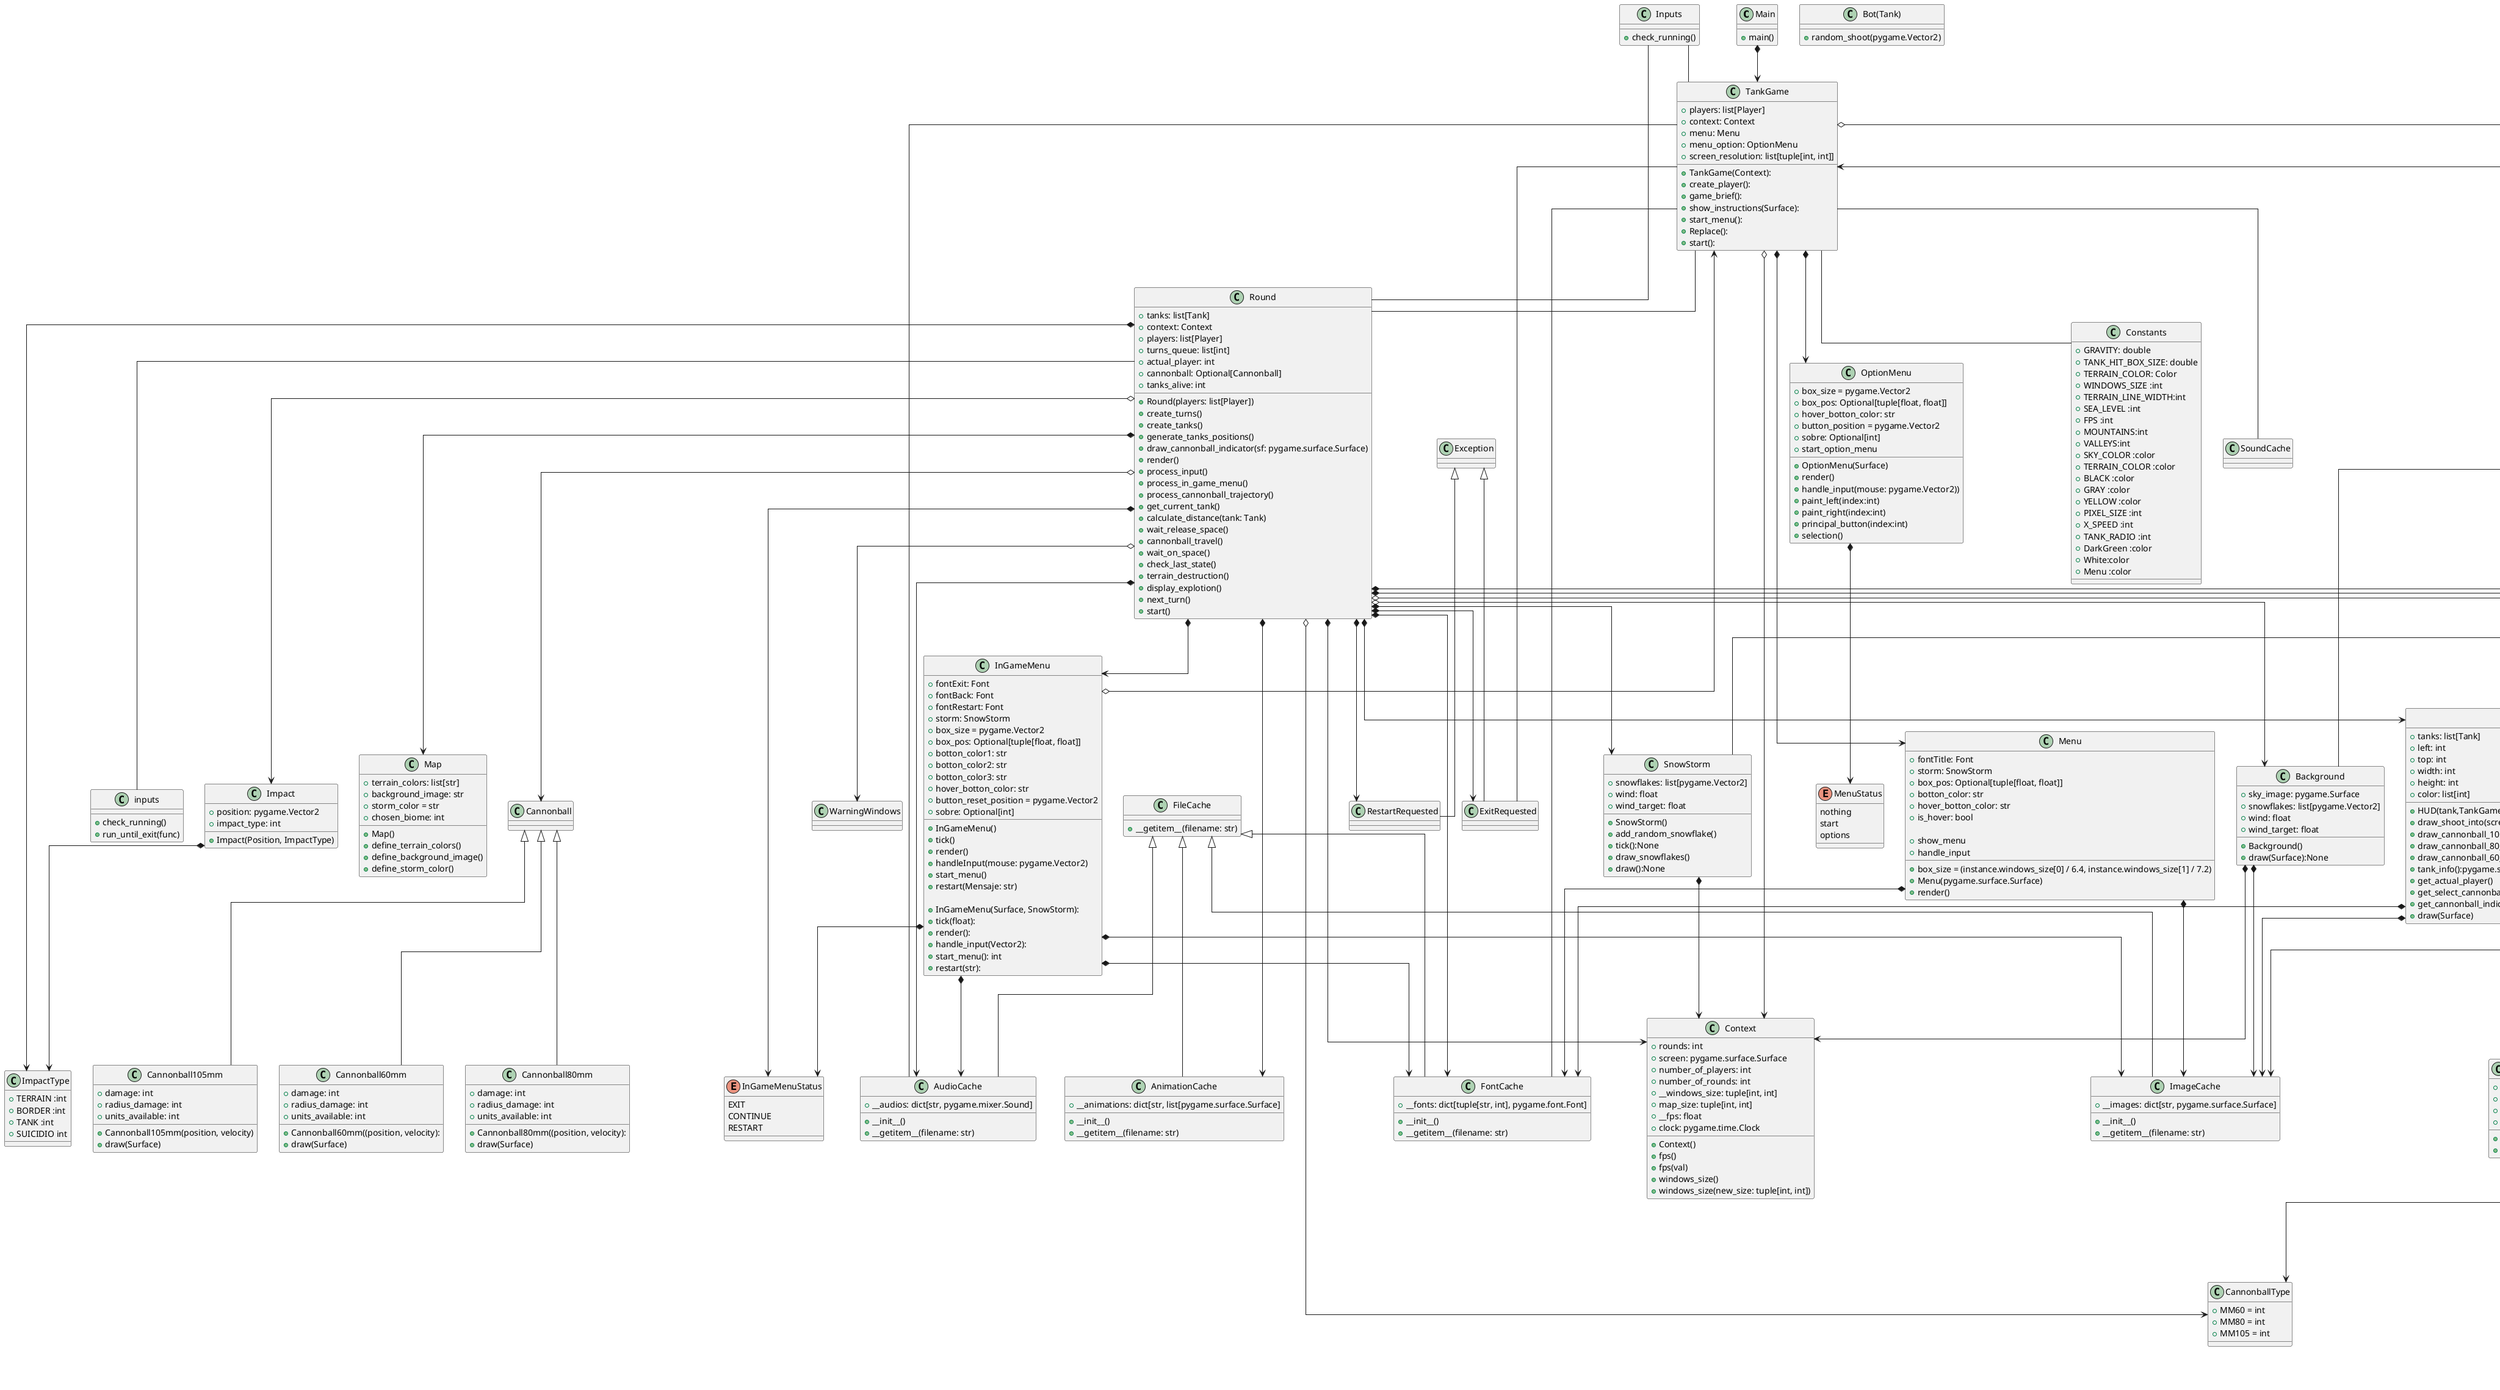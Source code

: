 @startuml

top to bottom direction
skinparam linetype ortho

class Main{
    +main()
}

class TankGame {
    + players: list[Player]
    + context: Context
    + menu: Menu
    + menu_option: OptionMenu
    + screen_resolution: list[tuple[int, int]]

    + TankGame(Context):
    + create_player():
    + game_brief():
    + show_instructions(Surface):
    + start_menu():
    + Replace():
    + start():
}

class Cannonballs extends Drawable {
    + damage:int
    + position: Point
    + velocity: Velocity
    + trajectory: list[pygame.Vector2]
    + max_height: float
    + max_distance: int
    + is_alive: bool

    +Cannonballs(Position, Velocity):
    +tick(dt: float):
    +kill():
    +draw_trajectory(screen: pygame.surface.Surface):
    +draw(screen: pygame.surface.Surface)
    +get_max_height(): int
    +calculate_distance_to(tank_position: pygame.Vector2): int
}
class Cannonball105mm extends Cannonball{
    + damage: int
    + radius_damage: int
    + units_available: int
    +Cannonball105mm(position, velocity)
    +draw(Surface)
}
class Cannonball60mm extends Cannonball{
    +Cannonball60mm((position, velocity):
    + damage: int
    + radius_damage: int
    + units_available: int
    +draw(Surface)
}
 class Cannonball80mm extends Cannonball{
    +Cannonball80mm((position, velocity):
    + damage: int
    + radius_damage: int
    + units_available: int
    +draw(Surface)
}

interface Drawable {
    + draw(Surface)
}

class HUD extends Drawable{
    + tanks: list[Tank]
    + left: int
    + top: int
    + width: int
    + height: int
    + color: list[int]
 +HUD(tank,TankGame)
 +draw_shoot_into(screen: pygame.surface.Surface)
 +draw_cannonball_105_mm(self, screen: pygame.surface)
 +draw_cannonball_80_mm(self, screen: pygame.surface)
 +draw_cannonball_60_mm(self, screen: pygame.surface)
 +tank_info():pygame.surface
 +get_actual_player()
 +get_select_cannonball()
 +get_cannonball_indicators()
 +draw(Surface)
 }

class WinnerScreen extends Drawable{
    +WinnerScreen():
    +winner_mensaje(Surface)
    +draw(Surface): None
}

class InGameMenu{
    +fontExit: Font
    +fontBack: Font
    +fontRestart: Font
    +storm: SnowStorm
    +box_size = pygame.Vector2
    +box_pos: Optional[tuple[float, float]]
    +botton_color1: str
    +botton_color2: str
    +botton_color3: str
    +hover_botton_color: str
    +button_reset_position = pygame.Vector2
    +sobre: Optional[int]
    +InGameMenu()
    +tick()
    +render()
    +handleInput(mouse: pygame.Vector2)
    +start_menu()
    +restart(Mensaje: str)

    + InGameMenu(Surface, SnowStorm):
    + tick(float):
    + render():
    + handle_input(Vector2):
    + start_menu(): int
    + restart(str):

}

class Terrain extends Drawable,Collidable {
    +size: tuple[int, int]
    +ground_lines: list[int]
    +new_ground_lines: list[list[float]]


    +Terrain(tuple[int,int], int, int, list[str])
    +generate_terrain(mountains: int, valleys: int)
    +mountain(i: int, j: int, height: int):
    +valley( inicio: int, fin: int, profundidad: int)
    +draw( screen: pygame.surface.Surface)
    +collidesWith( point: pygame.Vector2): bool
}

class FileCache{
    +__getitem__(filename: str)
}

class AnimationCache extends FileCache{
    +__animations: dict[str, list[pygame.surface.Surface]
    +__init__()
    +__getitem__(filename: str)
}

class ImageCache extends FileCache{
    +__images: dict[str, pygame.surface.Surface]
    +__init__()
    +__getitem__(filename: str)
}

class FontCache extends FileCache{
    +__fonts: dict[tuple[str, int], pygame.font.Font]
    +__init__()
    +__getitem__(filename: str)
}

class AudioCache extends FileCache{
    +__audios: dict[str, pygame.mixer.Sound]
    +__init__()
    +__getitem__(filename: str)
}

class Speedometer{
    +size: int
    +min: int
    +max: int
    +actual: float
    +Speedometer()
    +get_draw()
}
class Collidable {
 +collides_with(Point)) : Boolean
}

class Background extends Drawable{
    +sky_image: pygame.Surface
    +snowflakes: list[pygame.Vector2]
    +wind: float
    +wind_target: float

    + Background()
    + draw(Surface):None

}
class Tank extends Collidable,Drawable  {
    - player: Player
    - color: Color
    - position: Position
    -shoot_velocity: float
    -shoot_angle: float
    +actual: int
    +available: list[int]
    +select: SelectCannonball
    +life: int
    +is_alive:bool



    +Tank(position,color,player)
    +draw(Surface) : None
    +collides_with(Point,cannon) : Boolean
    +shoot(): Cannonball
}

class Player {
    +name: str
    +points: int
    +money: int
    +ammunition: dict[int, int]
    +color: str | pygame.Color
    +money: int
    +murders: int
    +deads: int

    +Player(name: str, color: str | pygame.Color)
    +score(Impact, pygame.Vector2)
}
class WinnerScreen extends Drawable
{
    +WinnerScreen(tank_game)
    +winner_mensaje(screen: pygame.surface.Surface)
    +draw(screen: pygame.surface.Surface)
}
class Impact
{
    +position: pygame.Vector2
    +impact_type: int

    +Impact(Position, ImpactType)
}
class inputs{
    +check_running()
    +run_until_exit(func)
}
class Constants {
    + GRAVITY: double
    + TANK_HIT_BOX_SIZE: double
    + TERRAIN_COLOR: Color
    + WINDOWS_SIZE :int
    + TERRAIN_LINE_WIDTH:int
    + SEA_LEVEL :int
    + FPS :int
    +MOUNTAINS:int
    +VALLEYS:int
    +SKY_COLOR :color
    +TERRAIN_COLOR :color
    +BLACK :color
    +GRAY :color
    +YELLOW :color
    +PIXEL_SIZE :int
    +X_SPEED :int
    +TANK_RADIO :int
    +DarkGreen :color
    +White:color
    +Menu :color
}
class ImpactType{
    +TERRAIN :int
    +BORDER :int
    +TANK :int
    +SUICIDIO int
}

class Explosion extends Drawable{
    +t_animacion :float
    +position :pygame.Vector2
    +image: list[pygame.surface.Surface]

    +tick(dt: float)
    +has_next()
    +Explosion(TankGame)
    +draw(screen: pygame.surface.Surface)
}



class CannonballType{
    +MM60 = int
    +MM80 = int
    +MM105 = int

}

class SelfImpactWindows extends Drawable {
    + SelfImpactWindows(TankGame):
    + draw(screen: pygame.surface.Surface):
}

class WarnningWindows extends Drawable {
    +num_seleccionado: int
    +quantity: list[int]
    +tank_game: TankGame

    +WarnningWindows(TankGame)
    +get_background(screen: pygame.surface.Surface)
    +is_current_cannonball_available()
    +draw(screen: pygame.surface.Surface):
}

class Map{
    +terrain_colors: list[str]
    +background_image: str
    +storm_color = str
    +chosen_biome: int
    +Map()
    +define_terrain_colors()
    +define_background_image()
    +define_storm_color()
}

class SnowStorm extends Drawable{
    +snowflakes: list[pygame.Vector2]
    +wind: float
    +wind_target: float
    +SnowStorm()
    +add_random_snowflake()
    +tick():None
    +draw_snowflakes()
    +draw():None
}

class Menu{
   +fontTitle: Font
   +storm: SnowStorm
   +box_size = (instance.windows_size[0] / 6.4, instance.windows_size[1] / 7.2)
   +box_pos: Optional[tuple[float, float]]
   +botton_color: str
   +hover_botton_color: str
   +is_hover: bool

    +Menu(pygame.surface.Surface)
    +render()
    +show_menu
    +handle_input

}
enum MenuStatus {
    nothing
    start 
    options
}

class ExitRequested extends Exception{

}
class RestartRequested extends Exception{

}

class OptionMenu{
    +box_size = pygame.Vector2
    +box_pos: Optional[tuple[float, float]]
    +hover_botton_color: str
    +button_position = pygame.Vector2
    +sobre: Optional[int]
    +OptionMenu(Surface)
    +render()
    +start_option_menu
    +handle_input(mouse: pygame.Vector2))
    +paint_left(index:int)
    +paint_right(index:int)
    +principal_button(index:int)
    +selection()

}

class Bot(Tank)
{
    +random_shoot(pygame.Vector2)
}
class Context {
    +rounds: int
    +screen: pygame.surface.Surface
    +number_of_players: int
    +number_of_rounds: int
    +__windows_size: tuple[int, int]
    +map_size: tuple[int, int]
    +__fps: float
    +clock: pygame.time.Clock

    +Context()
    +fps()
    +fps(val)
    +windows_size()
    +windows_size(new_size: tuple[int, int])


}
class Round{
    +tanks: list[Tank]
    +context: Context
    +players: list[Player]
    +turns_queue: list[int]
    +actual_player: int
    +cannonball: Optional[Cannonball]
    +tanks_alive: int
    +Round(players: list[Player])
    +create_turns()
    +create_tanks()
    +generate_tanks_positions()
    +draw_cannonball_indicator(sf: pygame.surface.Surface)
    +render()
    +process_input()
    +process_in_game_menu()
    +process_cannonball_trajectory()
    +get_current_tank()
    +calculate_distance(tank: Tank)
    +wait_release_space()
    +cannonball_travel()
    +wait_on_space()
    +check_last_state()
    +terrain_destruction()
    +display_explotion()
    +next_turn()
    +start()
}


enum InGameMenuStatus {
    EXIT
    CONTINUE
    RESTART
}

class Inputs {
    +check_running()
}


Inputs -- TankGame
Inputs -- Round
TankGame -- Constants
TankGame o--> Player
TankGame o--> Context
TankGame *--> Menu
TankGame *--> OptionMenu
TankGame -- Round
TankGame -- ExitRequested
TankGame -- AudioCache
TankGame -- SoundCache
TankGame -- FontCache

Main *--> TankGame
WinnerScreen *--> TankGame
InGameMenu o--> TankGame
InGameMenu *--> InGameMenuStatus
Round *--> Tank
Round *--> Context
Round o--> Cannonball
Round o--> CannonballType
Round *--> ExitRequested
Round *--> RestartRequested
Round *--> Terrain
Round o--> Background
Round o--> Impact
Round *--> Map
Round *--> HUD
Round *--> ImpactType
Round *--> InGameMenu
Round *--> InGameMenuStatus
Round *--> SnowStorm
Round *--> AudioCache
Round *--> FontCache
Round *--> AnimationCache
Round o--> WarningWindows
Round o--> WinnerScreen
Round -- inputs
Background *--> Context
Background *--> ImageCache
Terrain *--> ImageCache
Menu *--> ImageCache
Menu *--> FontCache
HUD *--> FontCache
HUD *--> ImageCache
SnowStorm *--> Context
InGameMenu *--> ImageCache
InGameMenu *--> AudioCache
InGameMenu *--> FontCache
Tank *--> Player
Tank o--> CannonballType
HUD *--> Tank
HUD o--> Speedometer
HUD *--> SelfImpactWindows
Impact *--> ImpactType
OptionMenu *-->MenuStatus

@enduml
